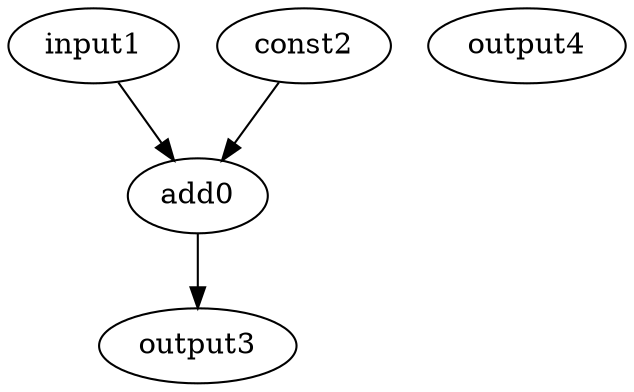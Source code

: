 digraph G {
add0[opcode=add];
input1[opcode=input][argNo=0][argType=value];
const2[opcode=const][value=-7];
output3[opcode=output][argNo=1][argType=array][index=0][indexType=const];
output4[opcode=output][argNo=0][argType=value];
add0->output3[operand=0]; //add->output
input1->add0[operand=0]; //input->add
const2->add0[operand=1]; //const->add
}
